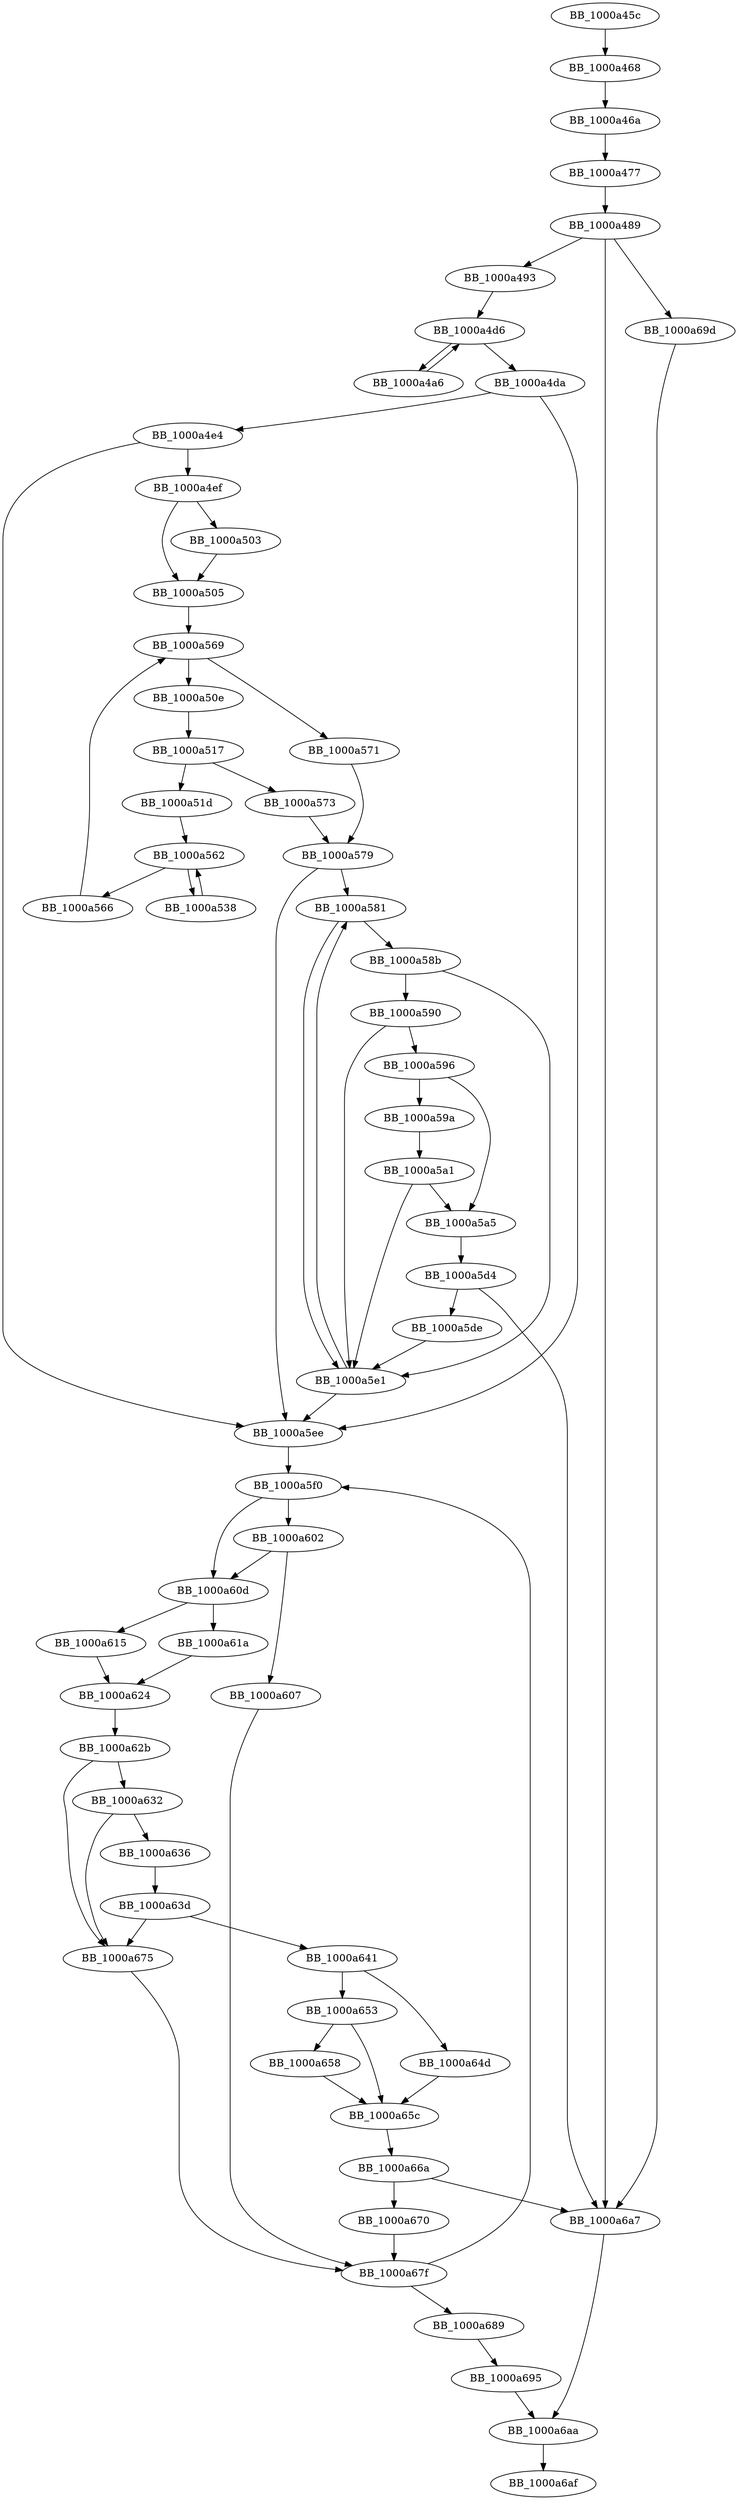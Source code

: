 DiGraph __ioinit{
BB_1000a45c->BB_1000a468
BB_1000a468->BB_1000a46a
BB_1000a46a->BB_1000a477
BB_1000a477->BB_1000a489
BB_1000a489->BB_1000a493
BB_1000a489->BB_1000a69d
BB_1000a489->BB_1000a6a7
BB_1000a493->BB_1000a4d6
BB_1000a4a6->BB_1000a4d6
BB_1000a4d6->BB_1000a4a6
BB_1000a4d6->BB_1000a4da
BB_1000a4da->BB_1000a4e4
BB_1000a4da->BB_1000a5ee
BB_1000a4e4->BB_1000a4ef
BB_1000a4e4->BB_1000a5ee
BB_1000a4ef->BB_1000a503
BB_1000a4ef->BB_1000a505
BB_1000a503->BB_1000a505
BB_1000a505->BB_1000a569
BB_1000a50e->BB_1000a517
BB_1000a517->BB_1000a51d
BB_1000a517->BB_1000a573
BB_1000a51d->BB_1000a562
BB_1000a538->BB_1000a562
BB_1000a562->BB_1000a538
BB_1000a562->BB_1000a566
BB_1000a566->BB_1000a569
BB_1000a569->BB_1000a50e
BB_1000a569->BB_1000a571
BB_1000a571->BB_1000a579
BB_1000a573->BB_1000a579
BB_1000a579->BB_1000a581
BB_1000a579->BB_1000a5ee
BB_1000a581->BB_1000a58b
BB_1000a581->BB_1000a5e1
BB_1000a58b->BB_1000a590
BB_1000a58b->BB_1000a5e1
BB_1000a590->BB_1000a596
BB_1000a590->BB_1000a5e1
BB_1000a596->BB_1000a59a
BB_1000a596->BB_1000a5a5
BB_1000a59a->BB_1000a5a1
BB_1000a5a1->BB_1000a5a5
BB_1000a5a1->BB_1000a5e1
BB_1000a5a5->BB_1000a5d4
BB_1000a5d4->BB_1000a5de
BB_1000a5d4->BB_1000a6a7
BB_1000a5de->BB_1000a5e1
BB_1000a5e1->BB_1000a581
BB_1000a5e1->BB_1000a5ee
BB_1000a5ee->BB_1000a5f0
BB_1000a5f0->BB_1000a602
BB_1000a5f0->BB_1000a60d
BB_1000a602->BB_1000a607
BB_1000a602->BB_1000a60d
BB_1000a607->BB_1000a67f
BB_1000a60d->BB_1000a615
BB_1000a60d->BB_1000a61a
BB_1000a615->BB_1000a624
BB_1000a61a->BB_1000a624
BB_1000a624->BB_1000a62b
BB_1000a62b->BB_1000a632
BB_1000a62b->BB_1000a675
BB_1000a632->BB_1000a636
BB_1000a632->BB_1000a675
BB_1000a636->BB_1000a63d
BB_1000a63d->BB_1000a641
BB_1000a63d->BB_1000a675
BB_1000a641->BB_1000a64d
BB_1000a641->BB_1000a653
BB_1000a64d->BB_1000a65c
BB_1000a653->BB_1000a658
BB_1000a653->BB_1000a65c
BB_1000a658->BB_1000a65c
BB_1000a65c->BB_1000a66a
BB_1000a66a->BB_1000a670
BB_1000a66a->BB_1000a6a7
BB_1000a670->BB_1000a67f
BB_1000a675->BB_1000a67f
BB_1000a67f->BB_1000a5f0
BB_1000a67f->BB_1000a689
BB_1000a689->BB_1000a695
BB_1000a695->BB_1000a6aa
BB_1000a69d->BB_1000a6a7
BB_1000a6a7->BB_1000a6aa
BB_1000a6aa->BB_1000a6af
}

